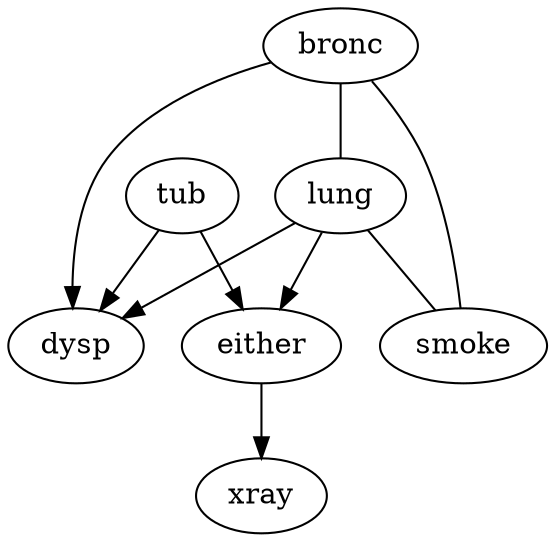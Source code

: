 digraph G {
    "either" -> "xray";
    "tub" -> "dysp";
    "lung" -> "dysp";
    "tub" -> "either";
    "bronc" -> "dysp";
    "lung" -> "either";
    "lung" -> "smoke" [dir = none];
    "bronc" -> "smoke" [dir = none];
    "bronc" -> "lung" [dir = none];
}
